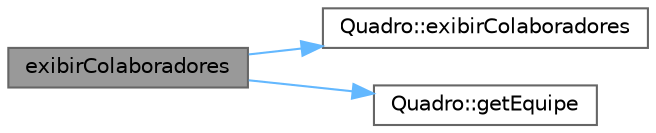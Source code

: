 digraph "exibirColaboradores"
{
 // INTERACTIVE_SVG=YES
 // LATEX_PDF_SIZE
  bgcolor="transparent";
  edge [fontname=Helvetica,fontsize=10,labelfontname=Helvetica,labelfontsize=10];
  node [fontname=Helvetica,fontsize=10,shape=box,height=0.2,width=0.4];
  rankdir="LR";
  Node1 [id="Node000001",label="exibirColaboradores",height=0.2,width=0.4,color="gray40", fillcolor="grey60", style="filled", fontcolor="black",tooltip=" "];
  Node1 -> Node2 [id="edge3_Node000001_Node000002",color="steelblue1",style="solid",tooltip=" "];
  Node2 [id="Node000002",label="Quadro::exibirColaboradores",height=0.2,width=0.4,color="grey40", fillcolor="white", style="filled",URL="$d1/d13/class_quadro.html#ae9b22eeda08e196887b9033beb358c41",tooltip="Exibe os colaboradores da equipe do quadro."];
  Node1 -> Node3 [id="edge4_Node000001_Node000003",color="steelblue1",style="solid",tooltip=" "];
  Node3 [id="Node000003",label="Quadro::getEquipe",height=0.2,width=0.4,color="grey40", fillcolor="white", style="filled",URL="$d1/d13/class_quadro.html#a1cc0b576c7787cc7c82019a3fd424822",tooltip="Obtém a equipe de colaboradores do quadro."];
}

